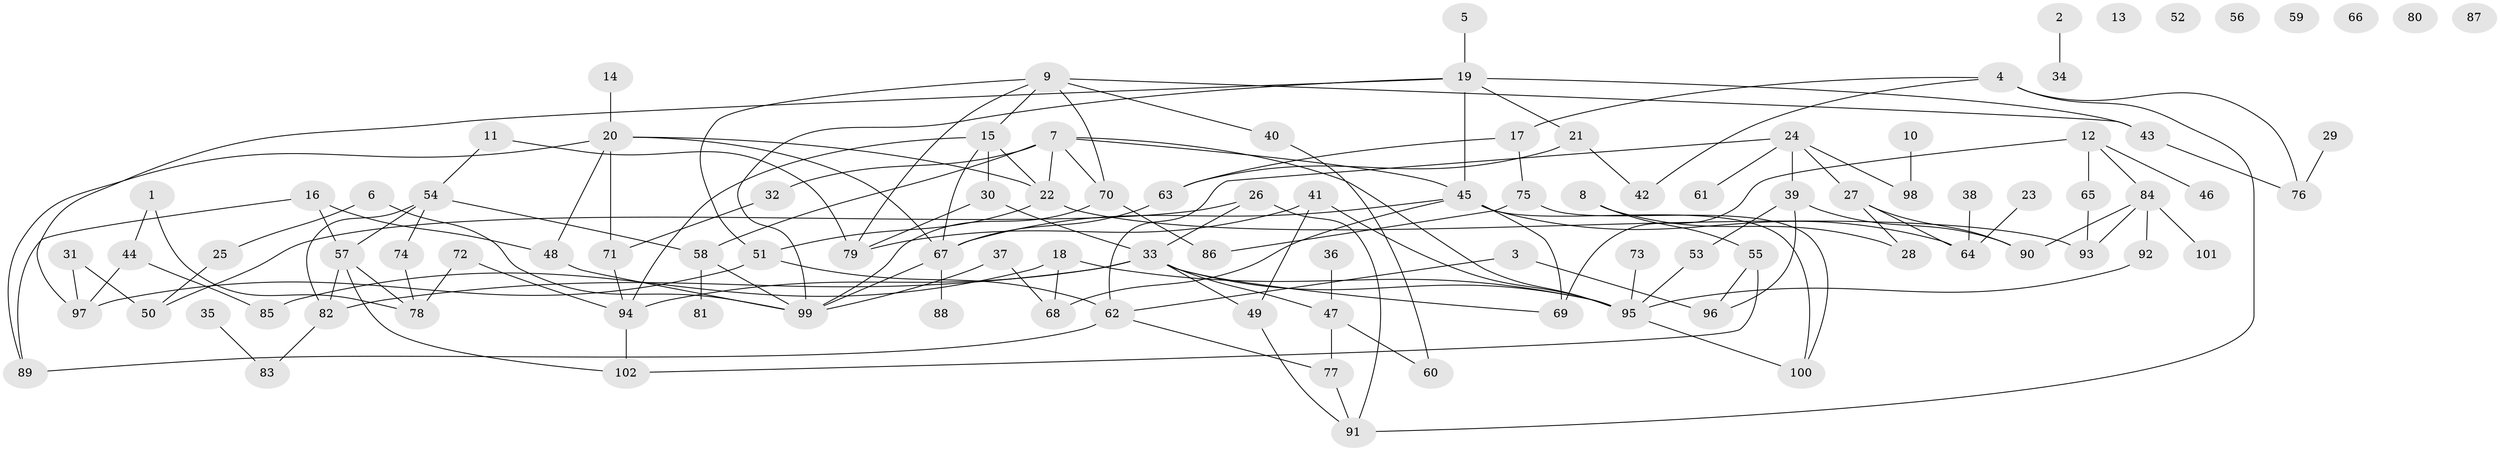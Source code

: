 // Generated by graph-tools (version 1.1) at 2025/38/03/09/25 04:38:56]
// undirected, 102 vertices, 147 edges
graph export_dot {
graph [start="1"]
  node [color=gray90,style=filled];
  1;
  2;
  3;
  4;
  5;
  6;
  7;
  8;
  9;
  10;
  11;
  12;
  13;
  14;
  15;
  16;
  17;
  18;
  19;
  20;
  21;
  22;
  23;
  24;
  25;
  26;
  27;
  28;
  29;
  30;
  31;
  32;
  33;
  34;
  35;
  36;
  37;
  38;
  39;
  40;
  41;
  42;
  43;
  44;
  45;
  46;
  47;
  48;
  49;
  50;
  51;
  52;
  53;
  54;
  55;
  56;
  57;
  58;
  59;
  60;
  61;
  62;
  63;
  64;
  65;
  66;
  67;
  68;
  69;
  70;
  71;
  72;
  73;
  74;
  75;
  76;
  77;
  78;
  79;
  80;
  81;
  82;
  83;
  84;
  85;
  86;
  87;
  88;
  89;
  90;
  91;
  92;
  93;
  94;
  95;
  96;
  97;
  98;
  99;
  100;
  101;
  102;
  1 -- 44;
  1 -- 78;
  2 -- 34;
  3 -- 62;
  3 -- 96;
  4 -- 17;
  4 -- 42;
  4 -- 76;
  4 -- 91;
  5 -- 19;
  6 -- 25;
  6 -- 99;
  7 -- 22;
  7 -- 32;
  7 -- 45;
  7 -- 58;
  7 -- 70;
  7 -- 95;
  8 -- 28;
  8 -- 55;
  9 -- 15;
  9 -- 40;
  9 -- 43;
  9 -- 51;
  9 -- 70;
  9 -- 79;
  10 -- 98;
  11 -- 54;
  11 -- 79;
  12 -- 46;
  12 -- 65;
  12 -- 69;
  12 -- 84;
  14 -- 20;
  15 -- 22;
  15 -- 30;
  15 -- 67;
  15 -- 94;
  16 -- 48;
  16 -- 57;
  16 -- 89;
  17 -- 63;
  17 -- 75;
  18 -- 68;
  18 -- 85;
  18 -- 95;
  19 -- 21;
  19 -- 43;
  19 -- 45;
  19 -- 97;
  19 -- 99;
  20 -- 22;
  20 -- 48;
  20 -- 67;
  20 -- 71;
  20 -- 89;
  21 -- 42;
  21 -- 63;
  22 -- 51;
  22 -- 93;
  23 -- 64;
  24 -- 27;
  24 -- 39;
  24 -- 61;
  24 -- 62;
  24 -- 98;
  25 -- 50;
  26 -- 33;
  26 -- 50;
  26 -- 91;
  27 -- 28;
  27 -- 64;
  27 -- 90;
  29 -- 76;
  30 -- 33;
  30 -- 79;
  31 -- 50;
  31 -- 97;
  32 -- 71;
  33 -- 47;
  33 -- 49;
  33 -- 69;
  33 -- 82;
  33 -- 94;
  33 -- 95;
  35 -- 83;
  36 -- 47;
  37 -- 68;
  37 -- 99;
  38 -- 64;
  39 -- 53;
  39 -- 90;
  39 -- 96;
  40 -- 60;
  41 -- 49;
  41 -- 79;
  41 -- 95;
  43 -- 76;
  44 -- 85;
  44 -- 97;
  45 -- 64;
  45 -- 67;
  45 -- 68;
  45 -- 69;
  45 -- 100;
  47 -- 60;
  47 -- 77;
  48 -- 99;
  49 -- 91;
  51 -- 62;
  51 -- 97;
  53 -- 95;
  54 -- 57;
  54 -- 58;
  54 -- 74;
  54 -- 82;
  55 -- 96;
  55 -- 102;
  57 -- 78;
  57 -- 82;
  57 -- 102;
  58 -- 81;
  58 -- 99;
  62 -- 77;
  62 -- 89;
  63 -- 67;
  65 -- 93;
  67 -- 88;
  67 -- 99;
  70 -- 86;
  70 -- 99;
  71 -- 94;
  72 -- 78;
  72 -- 94;
  73 -- 95;
  74 -- 78;
  75 -- 86;
  75 -- 100;
  77 -- 91;
  82 -- 83;
  84 -- 90;
  84 -- 92;
  84 -- 93;
  84 -- 101;
  92 -- 95;
  94 -- 102;
  95 -- 100;
}
